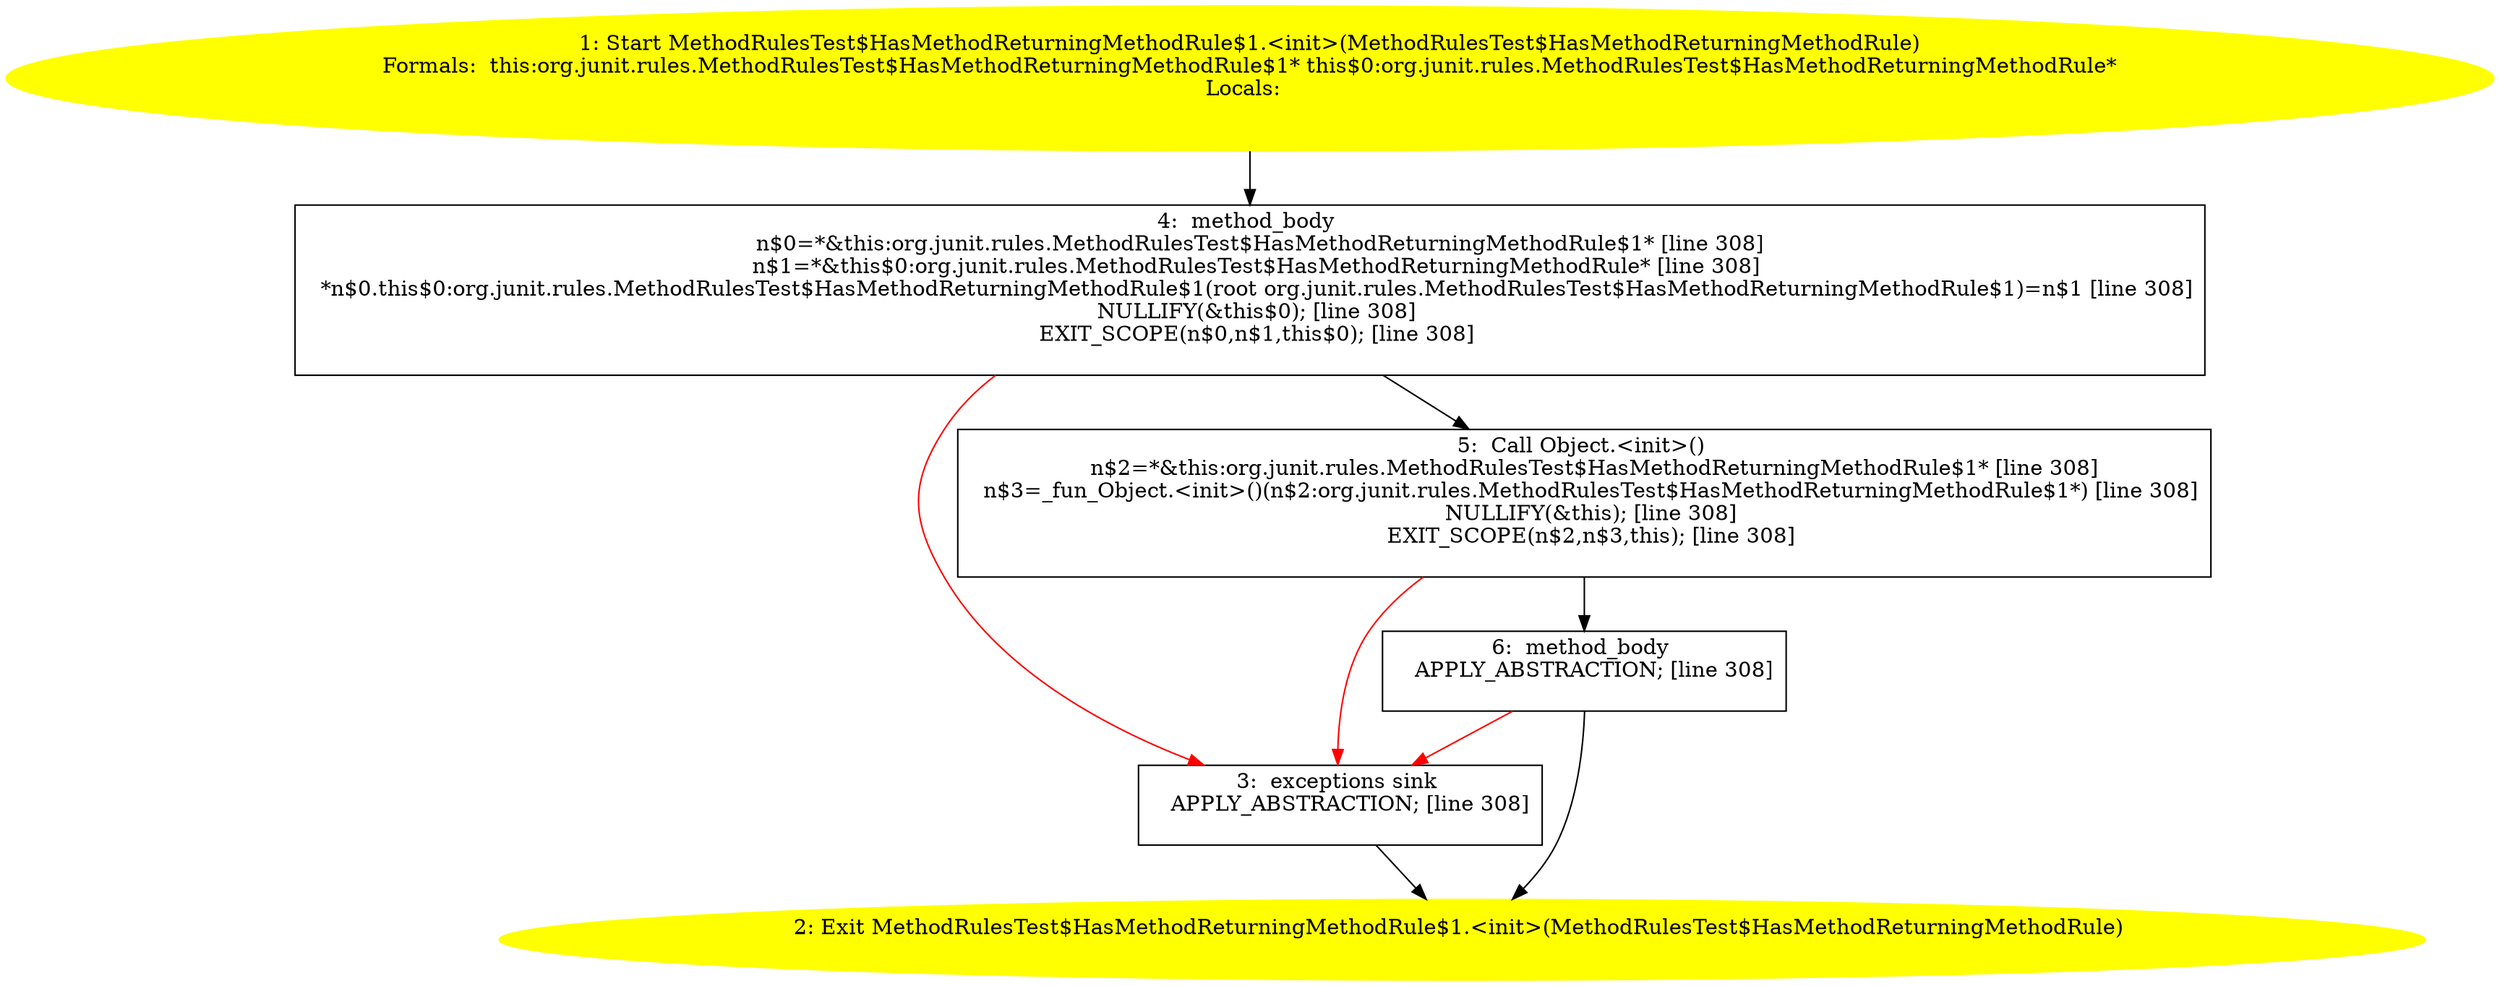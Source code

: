 /* @generated */
digraph cfg {
"org.junit.rules.MethodRulesTest$HasMethodReturningMethodRule$1.<init>(org.junit.rules.MethodRulesTes.6b040855144b3df2451365154047eb15_1" [label="1: Start MethodRulesTest$HasMethodReturningMethodRule$1.<init>(MethodRulesTest$HasMethodReturningMethodRule)\nFormals:  this:org.junit.rules.MethodRulesTest$HasMethodReturningMethodRule$1* this$0:org.junit.rules.MethodRulesTest$HasMethodReturningMethodRule*\nLocals:  \n  " color=yellow style=filled]
	

	 "org.junit.rules.MethodRulesTest$HasMethodReturningMethodRule$1.<init>(org.junit.rules.MethodRulesTes.6b040855144b3df2451365154047eb15_1" -> "org.junit.rules.MethodRulesTest$HasMethodReturningMethodRule$1.<init>(org.junit.rules.MethodRulesTes.6b040855144b3df2451365154047eb15_4" ;
"org.junit.rules.MethodRulesTest$HasMethodReturningMethodRule$1.<init>(org.junit.rules.MethodRulesTes.6b040855144b3df2451365154047eb15_2" [label="2: Exit MethodRulesTest$HasMethodReturningMethodRule$1.<init>(MethodRulesTest$HasMethodReturningMethodRule) \n  " color=yellow style=filled]
	

"org.junit.rules.MethodRulesTest$HasMethodReturningMethodRule$1.<init>(org.junit.rules.MethodRulesTes.6b040855144b3df2451365154047eb15_3" [label="3:  exceptions sink \n   APPLY_ABSTRACTION; [line 308]\n " shape="box"]
	

	 "org.junit.rules.MethodRulesTest$HasMethodReturningMethodRule$1.<init>(org.junit.rules.MethodRulesTes.6b040855144b3df2451365154047eb15_3" -> "org.junit.rules.MethodRulesTest$HasMethodReturningMethodRule$1.<init>(org.junit.rules.MethodRulesTes.6b040855144b3df2451365154047eb15_2" ;
"org.junit.rules.MethodRulesTest$HasMethodReturningMethodRule$1.<init>(org.junit.rules.MethodRulesTes.6b040855144b3df2451365154047eb15_4" [label="4:  method_body \n   n$0=*&this:org.junit.rules.MethodRulesTest$HasMethodReturningMethodRule$1* [line 308]\n  n$1=*&this$0:org.junit.rules.MethodRulesTest$HasMethodReturningMethodRule* [line 308]\n  *n$0.this$0:org.junit.rules.MethodRulesTest$HasMethodReturningMethodRule$1(root org.junit.rules.MethodRulesTest$HasMethodReturningMethodRule$1)=n$1 [line 308]\n  NULLIFY(&this$0); [line 308]\n  EXIT_SCOPE(n$0,n$1,this$0); [line 308]\n " shape="box"]
	

	 "org.junit.rules.MethodRulesTest$HasMethodReturningMethodRule$1.<init>(org.junit.rules.MethodRulesTes.6b040855144b3df2451365154047eb15_4" -> "org.junit.rules.MethodRulesTest$HasMethodReturningMethodRule$1.<init>(org.junit.rules.MethodRulesTes.6b040855144b3df2451365154047eb15_5" ;
	 "org.junit.rules.MethodRulesTest$HasMethodReturningMethodRule$1.<init>(org.junit.rules.MethodRulesTes.6b040855144b3df2451365154047eb15_4" -> "org.junit.rules.MethodRulesTest$HasMethodReturningMethodRule$1.<init>(org.junit.rules.MethodRulesTes.6b040855144b3df2451365154047eb15_3" [color="red" ];
"org.junit.rules.MethodRulesTest$HasMethodReturningMethodRule$1.<init>(org.junit.rules.MethodRulesTes.6b040855144b3df2451365154047eb15_5" [label="5:  Call Object.<init>() \n   n$2=*&this:org.junit.rules.MethodRulesTest$HasMethodReturningMethodRule$1* [line 308]\n  n$3=_fun_Object.<init>()(n$2:org.junit.rules.MethodRulesTest$HasMethodReturningMethodRule$1*) [line 308]\n  NULLIFY(&this); [line 308]\n  EXIT_SCOPE(n$2,n$3,this); [line 308]\n " shape="box"]
	

	 "org.junit.rules.MethodRulesTest$HasMethodReturningMethodRule$1.<init>(org.junit.rules.MethodRulesTes.6b040855144b3df2451365154047eb15_5" -> "org.junit.rules.MethodRulesTest$HasMethodReturningMethodRule$1.<init>(org.junit.rules.MethodRulesTes.6b040855144b3df2451365154047eb15_6" ;
	 "org.junit.rules.MethodRulesTest$HasMethodReturningMethodRule$1.<init>(org.junit.rules.MethodRulesTes.6b040855144b3df2451365154047eb15_5" -> "org.junit.rules.MethodRulesTest$HasMethodReturningMethodRule$1.<init>(org.junit.rules.MethodRulesTes.6b040855144b3df2451365154047eb15_3" [color="red" ];
"org.junit.rules.MethodRulesTest$HasMethodReturningMethodRule$1.<init>(org.junit.rules.MethodRulesTes.6b040855144b3df2451365154047eb15_6" [label="6:  method_body \n   APPLY_ABSTRACTION; [line 308]\n " shape="box"]
	

	 "org.junit.rules.MethodRulesTest$HasMethodReturningMethodRule$1.<init>(org.junit.rules.MethodRulesTes.6b040855144b3df2451365154047eb15_6" -> "org.junit.rules.MethodRulesTest$HasMethodReturningMethodRule$1.<init>(org.junit.rules.MethodRulesTes.6b040855144b3df2451365154047eb15_2" ;
	 "org.junit.rules.MethodRulesTest$HasMethodReturningMethodRule$1.<init>(org.junit.rules.MethodRulesTes.6b040855144b3df2451365154047eb15_6" -> "org.junit.rules.MethodRulesTest$HasMethodReturningMethodRule$1.<init>(org.junit.rules.MethodRulesTes.6b040855144b3df2451365154047eb15_3" [color="red" ];
}
